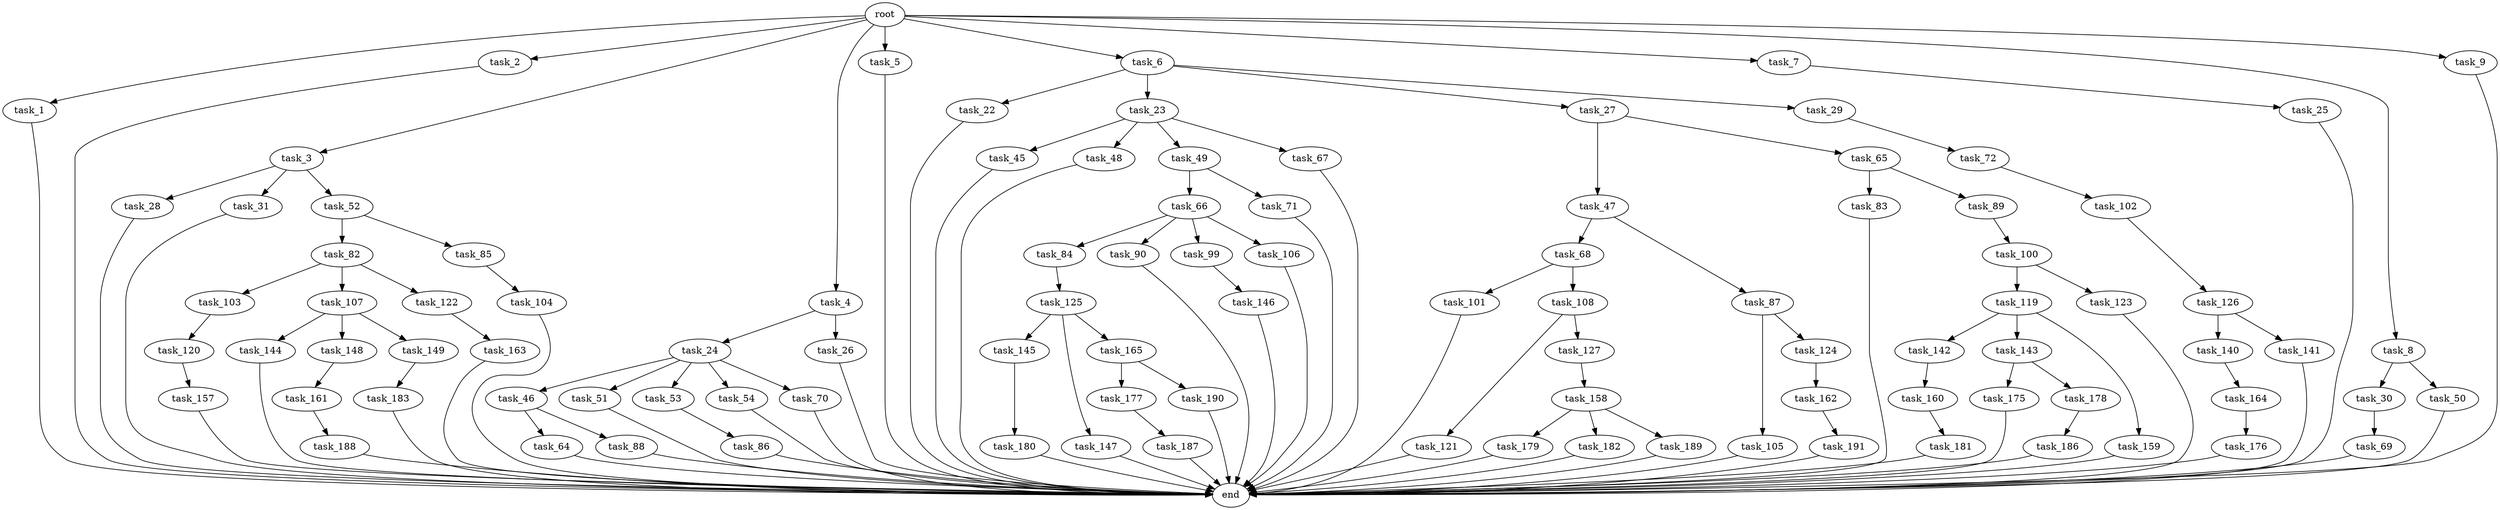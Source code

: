 digraph G {
  root [size="0.000000"];
  task_1 [size="10.240000"];
  task_2 [size="10.240000"];
  task_3 [size="10.240000"];
  task_4 [size="10.240000"];
  task_5 [size="10.240000"];
  task_6 [size="10.240000"];
  task_7 [size="10.240000"];
  task_8 [size="10.240000"];
  task_9 [size="10.240000"];
  task_22 [size="6957847019.520000"];
  task_23 [size="6957847019.520000"];
  task_24 [size="4209067950.080000"];
  task_25 [size="4209067950.080000"];
  task_26 [size="4209067950.080000"];
  task_27 [size="6957847019.520000"];
  task_28 [size="3092376453.120000"];
  task_29 [size="6957847019.520000"];
  task_30 [size="773094113.280000"];
  task_31 [size="3092376453.120000"];
  task_45 [size="6957847019.520000"];
  task_46 [size="6957847019.520000"];
  task_47 [size="3092376453.120000"];
  task_48 [size="6957847019.520000"];
  task_49 [size="6957847019.520000"];
  task_50 [size="773094113.280000"];
  task_51 [size="6957847019.520000"];
  task_52 [size="3092376453.120000"];
  task_53 [size="6957847019.520000"];
  task_54 [size="6957847019.520000"];
  task_64 [size="8589934592.000000"];
  task_65 [size="3092376453.120000"];
  task_66 [size="5497558138.880000"];
  task_67 [size="6957847019.520000"];
  task_68 [size="4209067950.080000"];
  task_69 [size="4209067950.080000"];
  task_70 [size="6957847019.520000"];
  task_71 [size="5497558138.880000"];
  task_72 [size="8589934592.000000"];
  task_82 [size="2147483648.000000"];
  task_83 [size="343597383.680000"];
  task_84 [size="343597383.680000"];
  task_85 [size="2147483648.000000"];
  task_86 [size="773094113.280000"];
  task_87 [size="4209067950.080000"];
  task_88 [size="8589934592.000000"];
  task_89 [size="343597383.680000"];
  task_90 [size="343597383.680000"];
  task_99 [size="343597383.680000"];
  task_100 [size="5497558138.880000"];
  task_101 [size="1374389534.720000"];
  task_102 [size="8589934592.000000"];
  task_103 [size="343597383.680000"];
  task_104 [size="4209067950.080000"];
  task_105 [size="4209067950.080000"];
  task_106 [size="343597383.680000"];
  task_107 [size="343597383.680000"];
  task_108 [size="1374389534.720000"];
  task_119 [size="5497558138.880000"];
  task_120 [size="6957847019.520000"];
  task_121 [size="8589934592.000000"];
  task_122 [size="343597383.680000"];
  task_123 [size="5497558138.880000"];
  task_124 [size="4209067950.080000"];
  task_125 [size="8589934592.000000"];
  task_126 [size="2147483648.000000"];
  task_127 [size="8589934592.000000"];
  task_140 [size="5497558138.880000"];
  task_141 [size="5497558138.880000"];
  task_142 [size="773094113.280000"];
  task_143 [size="773094113.280000"];
  task_144 [size="6957847019.520000"];
  task_145 [size="8589934592.000000"];
  task_146 [size="5497558138.880000"];
  task_147 [size="8589934592.000000"];
  task_148 [size="6957847019.520000"];
  task_149 [size="6957847019.520000"];
  task_157 [size="6957847019.520000"];
  task_158 [size="343597383.680000"];
  task_159 [size="773094113.280000"];
  task_160 [size="343597383.680000"];
  task_161 [size="8589934592.000000"];
  task_162 [size="343597383.680000"];
  task_163 [size="8589934592.000000"];
  task_164 [size="3092376453.120000"];
  task_165 [size="8589934592.000000"];
  task_175 [size="773094113.280000"];
  task_176 [size="773094113.280000"];
  task_177 [size="343597383.680000"];
  task_178 [size="773094113.280000"];
  task_179 [size="343597383.680000"];
  task_180 [size="3092376453.120000"];
  task_181 [size="3092376453.120000"];
  task_182 [size="343597383.680000"];
  task_183 [size="343597383.680000"];
  task_186 [size="6957847019.520000"];
  task_187 [size="2147483648.000000"];
  task_188 [size="4209067950.080000"];
  task_189 [size="343597383.680000"];
  task_190 [size="343597383.680000"];
  task_191 [size="4209067950.080000"];
  end [size="0.000000"];

  root -> task_1 [size="1.000000"];
  root -> task_2 [size="1.000000"];
  root -> task_3 [size="1.000000"];
  root -> task_4 [size="1.000000"];
  root -> task_5 [size="1.000000"];
  root -> task_6 [size="1.000000"];
  root -> task_7 [size="1.000000"];
  root -> task_8 [size="1.000000"];
  root -> task_9 [size="1.000000"];
  task_1 -> end [size="1.000000"];
  task_2 -> end [size="1.000000"];
  task_3 -> task_28 [size="301989888.000000"];
  task_3 -> task_31 [size="301989888.000000"];
  task_3 -> task_52 [size="301989888.000000"];
  task_4 -> task_24 [size="411041792.000000"];
  task_4 -> task_26 [size="411041792.000000"];
  task_5 -> end [size="1.000000"];
  task_6 -> task_22 [size="679477248.000000"];
  task_6 -> task_23 [size="679477248.000000"];
  task_6 -> task_27 [size="679477248.000000"];
  task_6 -> task_29 [size="679477248.000000"];
  task_7 -> task_25 [size="411041792.000000"];
  task_8 -> task_30 [size="75497472.000000"];
  task_8 -> task_50 [size="75497472.000000"];
  task_9 -> end [size="1.000000"];
  task_22 -> end [size="1.000000"];
  task_23 -> task_45 [size="679477248.000000"];
  task_23 -> task_48 [size="679477248.000000"];
  task_23 -> task_49 [size="679477248.000000"];
  task_23 -> task_67 [size="679477248.000000"];
  task_24 -> task_46 [size="679477248.000000"];
  task_24 -> task_51 [size="679477248.000000"];
  task_24 -> task_53 [size="679477248.000000"];
  task_24 -> task_54 [size="679477248.000000"];
  task_24 -> task_70 [size="679477248.000000"];
  task_25 -> end [size="1.000000"];
  task_26 -> end [size="1.000000"];
  task_27 -> task_47 [size="301989888.000000"];
  task_27 -> task_65 [size="301989888.000000"];
  task_28 -> end [size="1.000000"];
  task_29 -> task_72 [size="838860800.000000"];
  task_30 -> task_69 [size="411041792.000000"];
  task_31 -> end [size="1.000000"];
  task_45 -> end [size="1.000000"];
  task_46 -> task_64 [size="838860800.000000"];
  task_46 -> task_88 [size="838860800.000000"];
  task_47 -> task_68 [size="411041792.000000"];
  task_47 -> task_87 [size="411041792.000000"];
  task_48 -> end [size="1.000000"];
  task_49 -> task_66 [size="536870912.000000"];
  task_49 -> task_71 [size="536870912.000000"];
  task_50 -> end [size="1.000000"];
  task_51 -> end [size="1.000000"];
  task_52 -> task_82 [size="209715200.000000"];
  task_52 -> task_85 [size="209715200.000000"];
  task_53 -> task_86 [size="75497472.000000"];
  task_54 -> end [size="1.000000"];
  task_64 -> end [size="1.000000"];
  task_65 -> task_83 [size="33554432.000000"];
  task_65 -> task_89 [size="33554432.000000"];
  task_66 -> task_84 [size="33554432.000000"];
  task_66 -> task_90 [size="33554432.000000"];
  task_66 -> task_99 [size="33554432.000000"];
  task_66 -> task_106 [size="33554432.000000"];
  task_67 -> end [size="1.000000"];
  task_68 -> task_101 [size="134217728.000000"];
  task_68 -> task_108 [size="134217728.000000"];
  task_69 -> end [size="1.000000"];
  task_70 -> end [size="1.000000"];
  task_71 -> end [size="1.000000"];
  task_72 -> task_102 [size="838860800.000000"];
  task_82 -> task_103 [size="33554432.000000"];
  task_82 -> task_107 [size="33554432.000000"];
  task_82 -> task_122 [size="33554432.000000"];
  task_83 -> end [size="1.000000"];
  task_84 -> task_125 [size="838860800.000000"];
  task_85 -> task_104 [size="411041792.000000"];
  task_86 -> end [size="1.000000"];
  task_87 -> task_105 [size="411041792.000000"];
  task_87 -> task_124 [size="411041792.000000"];
  task_88 -> end [size="1.000000"];
  task_89 -> task_100 [size="536870912.000000"];
  task_90 -> end [size="1.000000"];
  task_99 -> task_146 [size="536870912.000000"];
  task_100 -> task_119 [size="536870912.000000"];
  task_100 -> task_123 [size="536870912.000000"];
  task_101 -> end [size="1.000000"];
  task_102 -> task_126 [size="209715200.000000"];
  task_103 -> task_120 [size="679477248.000000"];
  task_104 -> end [size="1.000000"];
  task_105 -> end [size="1.000000"];
  task_106 -> end [size="1.000000"];
  task_107 -> task_144 [size="679477248.000000"];
  task_107 -> task_148 [size="679477248.000000"];
  task_107 -> task_149 [size="679477248.000000"];
  task_108 -> task_121 [size="838860800.000000"];
  task_108 -> task_127 [size="838860800.000000"];
  task_119 -> task_142 [size="75497472.000000"];
  task_119 -> task_143 [size="75497472.000000"];
  task_119 -> task_159 [size="75497472.000000"];
  task_120 -> task_157 [size="679477248.000000"];
  task_121 -> end [size="1.000000"];
  task_122 -> task_163 [size="838860800.000000"];
  task_123 -> end [size="1.000000"];
  task_124 -> task_162 [size="33554432.000000"];
  task_125 -> task_145 [size="838860800.000000"];
  task_125 -> task_147 [size="838860800.000000"];
  task_125 -> task_165 [size="838860800.000000"];
  task_126 -> task_140 [size="536870912.000000"];
  task_126 -> task_141 [size="536870912.000000"];
  task_127 -> task_158 [size="33554432.000000"];
  task_140 -> task_164 [size="301989888.000000"];
  task_141 -> end [size="1.000000"];
  task_142 -> task_160 [size="33554432.000000"];
  task_143 -> task_175 [size="75497472.000000"];
  task_143 -> task_178 [size="75497472.000000"];
  task_144 -> end [size="1.000000"];
  task_145 -> task_180 [size="301989888.000000"];
  task_146 -> end [size="1.000000"];
  task_147 -> end [size="1.000000"];
  task_148 -> task_161 [size="838860800.000000"];
  task_149 -> task_183 [size="33554432.000000"];
  task_157 -> end [size="1.000000"];
  task_158 -> task_179 [size="33554432.000000"];
  task_158 -> task_182 [size="33554432.000000"];
  task_158 -> task_189 [size="33554432.000000"];
  task_159 -> end [size="1.000000"];
  task_160 -> task_181 [size="301989888.000000"];
  task_161 -> task_188 [size="411041792.000000"];
  task_162 -> task_191 [size="411041792.000000"];
  task_163 -> end [size="1.000000"];
  task_164 -> task_176 [size="75497472.000000"];
  task_165 -> task_177 [size="33554432.000000"];
  task_165 -> task_190 [size="33554432.000000"];
  task_175 -> end [size="1.000000"];
  task_176 -> end [size="1.000000"];
  task_177 -> task_187 [size="209715200.000000"];
  task_178 -> task_186 [size="679477248.000000"];
  task_179 -> end [size="1.000000"];
  task_180 -> end [size="1.000000"];
  task_181 -> end [size="1.000000"];
  task_182 -> end [size="1.000000"];
  task_183 -> end [size="1.000000"];
  task_186 -> end [size="1.000000"];
  task_187 -> end [size="1.000000"];
  task_188 -> end [size="1.000000"];
  task_189 -> end [size="1.000000"];
  task_190 -> end [size="1.000000"];
  task_191 -> end [size="1.000000"];
}
